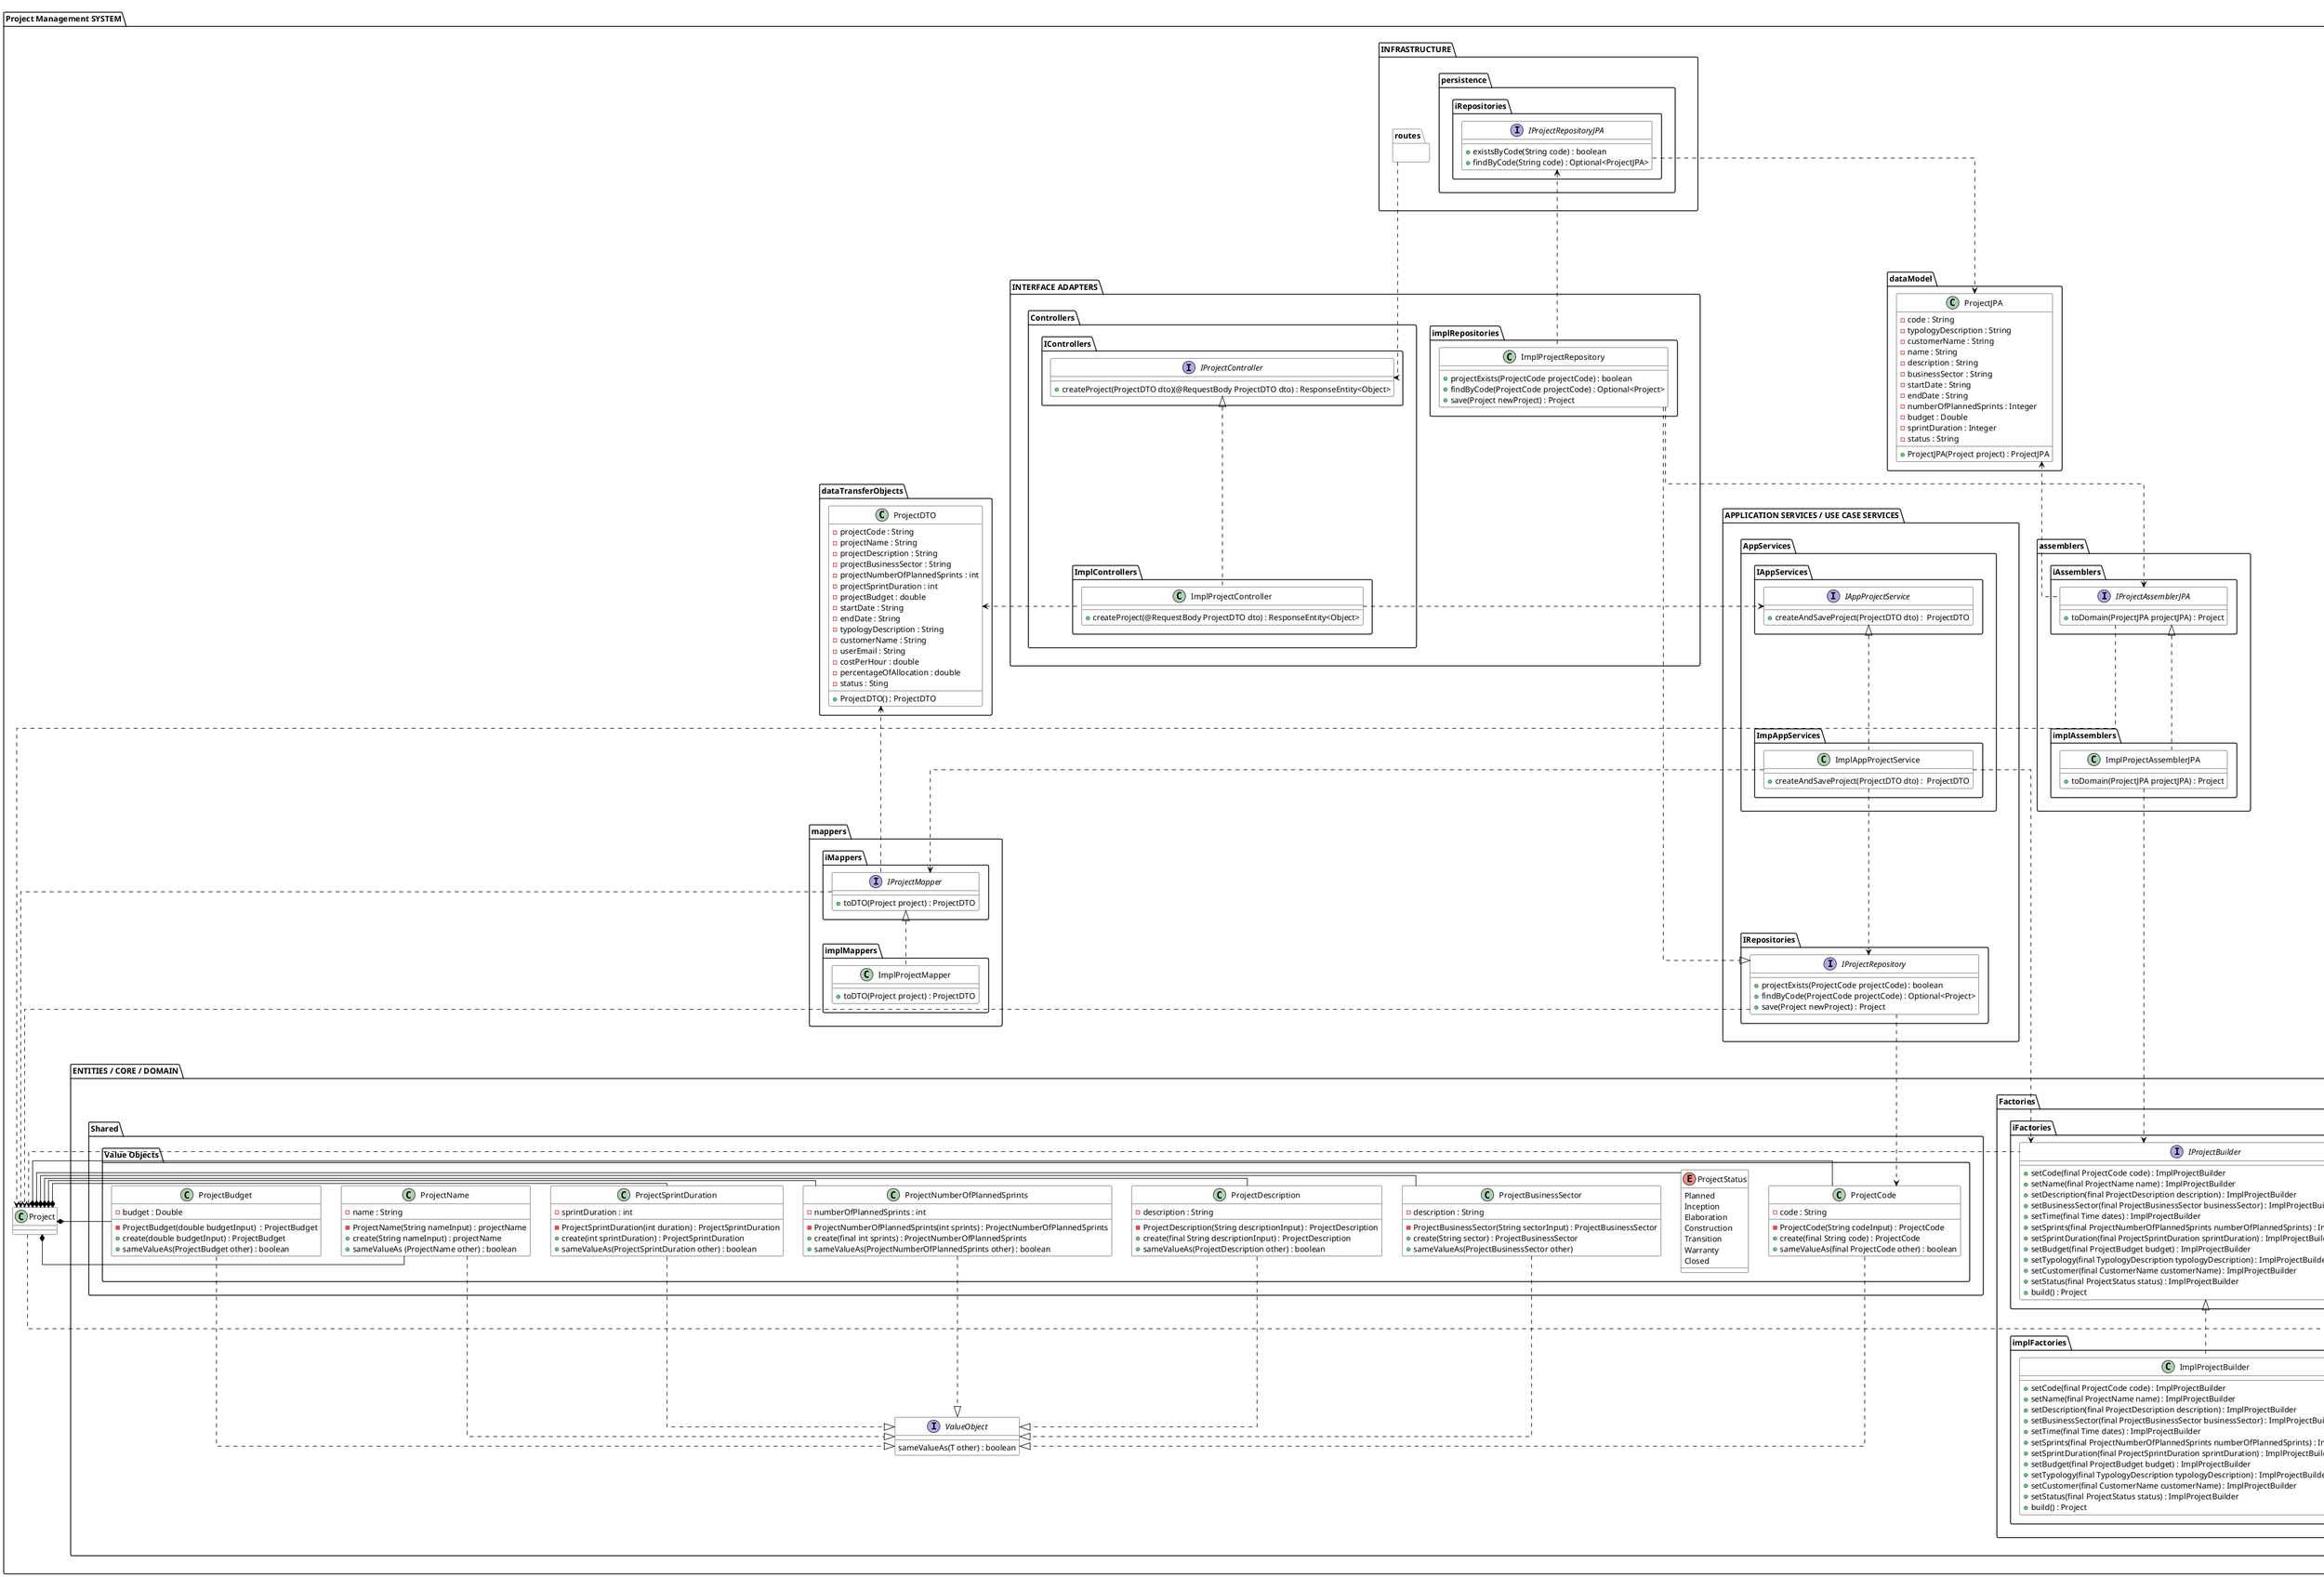 @startuml
'https://plantuml.com/class-diagram

header IMPLEMENTATION VIEW

top to bottom direction
skinparam linetype ortho

skinparam class {
BackgroundColor #white
ArrowColor #black
BorderColor #black

}

folder "Project Management SYSTEM"{

    folder "INFRASTRUCTURE"{

        package routes %lighten("white", 30){
        }

        package persistence{
            package iRepositories{
                interface IProjectRepositoryJPA{
                + existsByCode(String code) : boolean
                + findByCode(String code) : Optional<ProjectJPA>
                 }
            }
        }
    }

    package assemblers{
        package iAssemblers{
            interface IProjectAssemblerJPA{
                + toDomain(ProjectJPA projectJPA) : Project
            }
        }
        package implAssemblers{
            class ImplProjectAssemblerJPA{
                + toDomain(ProjectJPA projectJPA) : Project
            }
        }
    }

    package dataModel{
           class ProjectJPA{
           - code : String
           - typologyDescription : String
           - customerName : String
           - name : String
           - description : String
           - businessSector : String
           - startDate : String
           - endDate : String
           - numberOfPlannedSprints : Integer
           - budget : Double
           - sprintDuration : Integer
           - status : String
           + ProjectJPA(Project project) : ProjectJPA
          }
    }

    folder "INTERFACE ADAPTERS"{

        package "Controllers"{
            package "IControllers"{
                interface  IProjectController{
                + createProject(ProjectDTO dto)(@RequestBody ProjectDTO dto) : ResponseEntity<Object>
                }
            }
            package "ImplControllers"{
                class ImplProjectController{
                + createProject(@RequestBody ProjectDTO dto) : ResponseEntity<Object>
                }
            }
        }

        package implRepositories{
                class ImplProjectRepository{
                    + projectExists(ProjectCode projectCode) : boolean
                    + findByCode(ProjectCode projectCode) : Optional<Project>
                    + save(Project newProject) : Project
                }
        }
    }

    package mappers {

        package iMappers{
            interface IProjectMapper {
                + toDTO(Project project) : ProjectDTO
            }
        }

        package implMappers{
            class ImplProjectMapper{
                + toDTO(Project project) : ProjectDTO
            }
        }

    }

    package dataTransferObjects{
        class ProjectDTO {
            - projectCode : String
            - projectName : String
            - projectDescription : String
            - projectBusinessSector : String
            - projectNumberOfPlannedSprints : int
            - projectSprintDuration : int
            - projectBudget : double
            - startDate : String
            - endDate : String
            - typologyDescription : String
            - customerName : String
            - userEmail : String
            - costPerHour : double
            - percentageOfAllocation : double
            - status : Sting

            + ProjectDTO() : ProjectDTO
        }
    }

    folder "APPLICATION SERVICES / USE CASE SERVICES"{

        package "AppServices"{
            package "IAppServices"{
                interface IAppProjectService {
                    + createAndSaveProject(ProjectDTO dto) :  ProjectDTO
                }
            }
            package "ImpAppServices"{
                    class ImplAppProjectService{
                    + createAndSaveProject(ProjectDTO dto) :  ProjectDTO
                }
            }
        }

        package "IRepositories"{
            interface IProjectRepository{
                + projectExists(ProjectCode projectCode) : boolean
                + findByCode(ProjectCode projectCode) : Optional<Project>
                + save(Project newProject) : Project
            }
        }

    }

    folder "ENTITIES / CORE / DOMAIN"{

        package "Aggregates"{
            package Project{
                entity Project{
                    - ProjectStatus status;
                    - TypologyDescription typologyDescription;
                    - CustomerName customerName;
                    - ProjectCode code;
                    - ProjectName name;
                    - ProjectDescription description;
                    - ProjectBusinessSector businessSector;
                    - Time dates;
                    - ProjectNumberOfPlannedSprints numberOfPlannedSprints;
                    - ProjectBudget budget;
                    - ProjectSprintDuration sprintDuration;
                    + sameIdentityAs(final Project other)
                }
            }
        }

        interface Entity{
            sameIdentityAs(T other) : boolean
        }

        interface AggregateRoot

        package "Factories"{
           package "iFactories"{
                interface IProjectBuilder{
                    + setCode(final ProjectCode code) : ImplProjectBuilder
                    + setName(final ProjectName name) : ImplProjectBuilder
                    + setDescription(final ProjectDescription description) : ImplProjectBuilder
                    + setBusinessSector(final ProjectBusinessSector businessSector) : ImplProjectBuilder
                    + setTime(final Time dates) : ImplProjectBuilder
                    + setSprints(final ProjectNumberOfPlannedSprints numberOfPlannedSprints) : ImplProjectBuilder
                    + setSprintDuration(final ProjectSprintDuration sprintDuration) : ImplProjectBuilder
                    + setBudget(final ProjectBudget budget) : ImplProjectBuilder
                    + setTypology(final TypologyDescription typologyDescription) : ImplProjectBuilder
                    + setCustomer(final CustomerName customerName) : ImplProjectBuilder
                    + setStatus(final ProjectStatus status) : ImplProjectBuilder
                    + build() : Project
                }
           }

           package "implFactories"{
                class ImplProjectBuilder{
                    + setCode(final ProjectCode code) : ImplProjectBuilder
                    + setName(final ProjectName name) : ImplProjectBuilder
                    + setDescription(final ProjectDescription description) : ImplProjectBuilder
                    + setBusinessSector(final ProjectBusinessSector businessSector) : ImplProjectBuilder
                    + setTime(final Time dates) : ImplProjectBuilder
                    + setSprints(final ProjectNumberOfPlannedSprints numberOfPlannedSprints) : ImplProjectBuilder
                    + setSprintDuration(final ProjectSprintDuration sprintDuration) : ImplProjectBuilder
                    + setBudget(final ProjectBudget budget) : ImplProjectBuilder
                    + setTypology(final TypologyDescription typologyDescription) : ImplProjectBuilder
                    + setCustomer(final CustomerName customerName) : ImplProjectBuilder
                    + setStatus(final ProjectStatus status) : ImplProjectBuilder
                    + build() : Project
                }
            }
        }


        package "Shared"{
            package "Value Objects"{
                class ProjectBudget{
                    - budget : Double
                    - ProjectBudget(double budgetInput)  : ProjectBudget
                    + create(double budgetInput) : ProjectBudget
                    + sameValueAs(ProjectBudget other) : boolean
                }
                class ProjectBusinessSector{
                    - description : String
                    - ProjectBusinessSector(String sectorInput) : ProjectBusinessSector
                    + create(String sector) : ProjectBusinessSector
                    + sameValueAs(ProjectBusinessSector other)
                }
                class ProjectCode{
                    - code : String
                    - ProjectCode(String codeInput) : ProjectCode
                    + create(final String code) : ProjectCode
                    + sameValueAs(final ProjectCode other) : boolean
                }
                class ProjectDescription{
                    - description : String
                    - ProjectDescription(String descriptionInput) : ProjectDescription
                    + create(final String descriptionInput) : ProjectDescription
                    + sameValueAs(ProjectDescription other) : boolean
                }
                class ProjectName{
                    - name : String
                    - ProjectName(String nameInput) : projectName
                    + create(String nameInput) : projectName
                    + sameValueAs (ProjectName other) : boolean
                }
                class ProjectNumberOfPlannedSprints{
                    - numberOfPlannedSprints : int
                    - ProjectNumberOfPlannedSprints(int sprints) : ProjectNumberOfPlannedSprints
                    + create(final int sprints) : ProjectNumberOfPlannedSprints
                    + sameValueAs(ProjectNumberOfPlannedSprints other) : boolean
                }
                class ProjectSprintDuration{
                    - sprintDuration : int
                    - ProjectSprintDuration(int duration) : ProjectSprintDuration
                    + create(int sprintDuration) : ProjectSprintDuration
                    + sameValueAs(ProjectSprintDuration other) : boolean
                }
                enum ProjectStatus{
                    Planned
                    Inception
                    Elaboration
                    Construction
                    Transition
                    Warranty
                    Closed
                }
            }
        }
        interface ValueObject{
            sameValueAs(T other) : boolean
        }
    }

' //----INFRAESTRUCTURE----

' ROUTE - CONTROLLER
"INFRASTRUCTURE" --[hidden]-> "INTERFACE ADAPTERS"
"INTERFACE ADAPTERS" --[hidden]-> "APPLICATION SERVICES / USE CASE SERVICES"
"APPLICATION SERVICES / USE CASE SERVICES" --[hidden]> "ENTITIES / CORE / DOMAIN"

routes ....> IProjectController

' ASSEMBLER  - FACTORY

ImplProjectAssemblerJPA .up.|> IProjectAssemblerJPA

ImplProjectAssemblerJPA ..> IProjectBuilder


' REPOSITORY_JPA - REPOSITORY
IProjectRepositoryJPA .> ProjectJPA

ImplProjectRepository .up.> IProjectRepositoryJPA
ImplProjectRepository .down.> IProjectAssemblerJPA

IProjectAssemblerJPA .up.> ProjectJPA
IProjectAssemblerJPA ...> Project

IProjectRepository ..> ProjectCode
IProjectRepository ..> Project

' //----INTERFACE_ADAPTERS----

' CONTROLLER - DTO

IProjectController <|.. ImplProjectController

ImplProjectController .left.> ProjectDTO

ImplProjectController .> IAppProjectService

ImplProjectRepository ..|> IProjectRepository
' //----APPLICATION SERVICES----

' SERVICE - REPOSITORY

IAppProjectService <|.. ImplAppProjectService

ImplAppProjectService ...> IProjectRepository

ImplAppProjectService ..> IProjectBuilder

ImplAppProjectService ..> IProjectMapper

' MAPPER  - FACTORY

IProjectMapper <|.down. ImplProjectMapper

IProjectMapper ...> ProjectDTO

IProjectMapper ...> Project

' //----ENTITIES/CORE/DOMAIN----

' FACTORIES

ImplProjectBuilder .up.|> IProjectBuilder

IProjectBuilder ..up..> Project

' VALUE OBJECTS

ProjectCode .|> ValueObject
ProjectBudget .|> ValueObject
ProjectBusinessSector .|> ValueObject
ProjectDescription .|> ValueObject
ProjectName ..|> ValueObject
ProjectNumberOfPlannedSprints .|> ValueObject
ProjectSprintDuration .|> ValueObject



' AGREGGATE ROOT
Project ..|> AggregateRoot

Project *- ProjectCode
ProjectBudget -* Project
ProjectBusinessSector -* Project
ProjectDescription -* Project
ProjectName -* Project
ProjectNumberOfPlannedSprints -* Project
ProjectSprintDuration -* Project
ProjectStatus -* Project

AggregateRoot -|> Entity

@enduml
